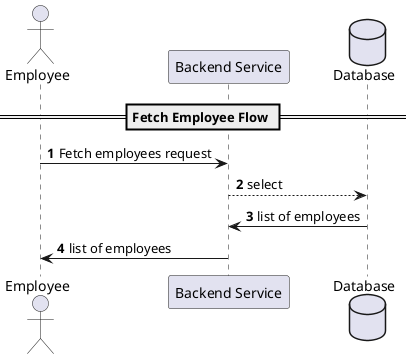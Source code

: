 @startuml
autonumber

actor Employee as "Employee"
participant Backend as "Backend Service"
database DB as "Database"

== Fetch Employee Flow ==
Employee -> Backend: Fetch employees request
Backend --> DB: select
DB -> Backend: list of employees
Backend -> Employee: list of employees
@enduml

